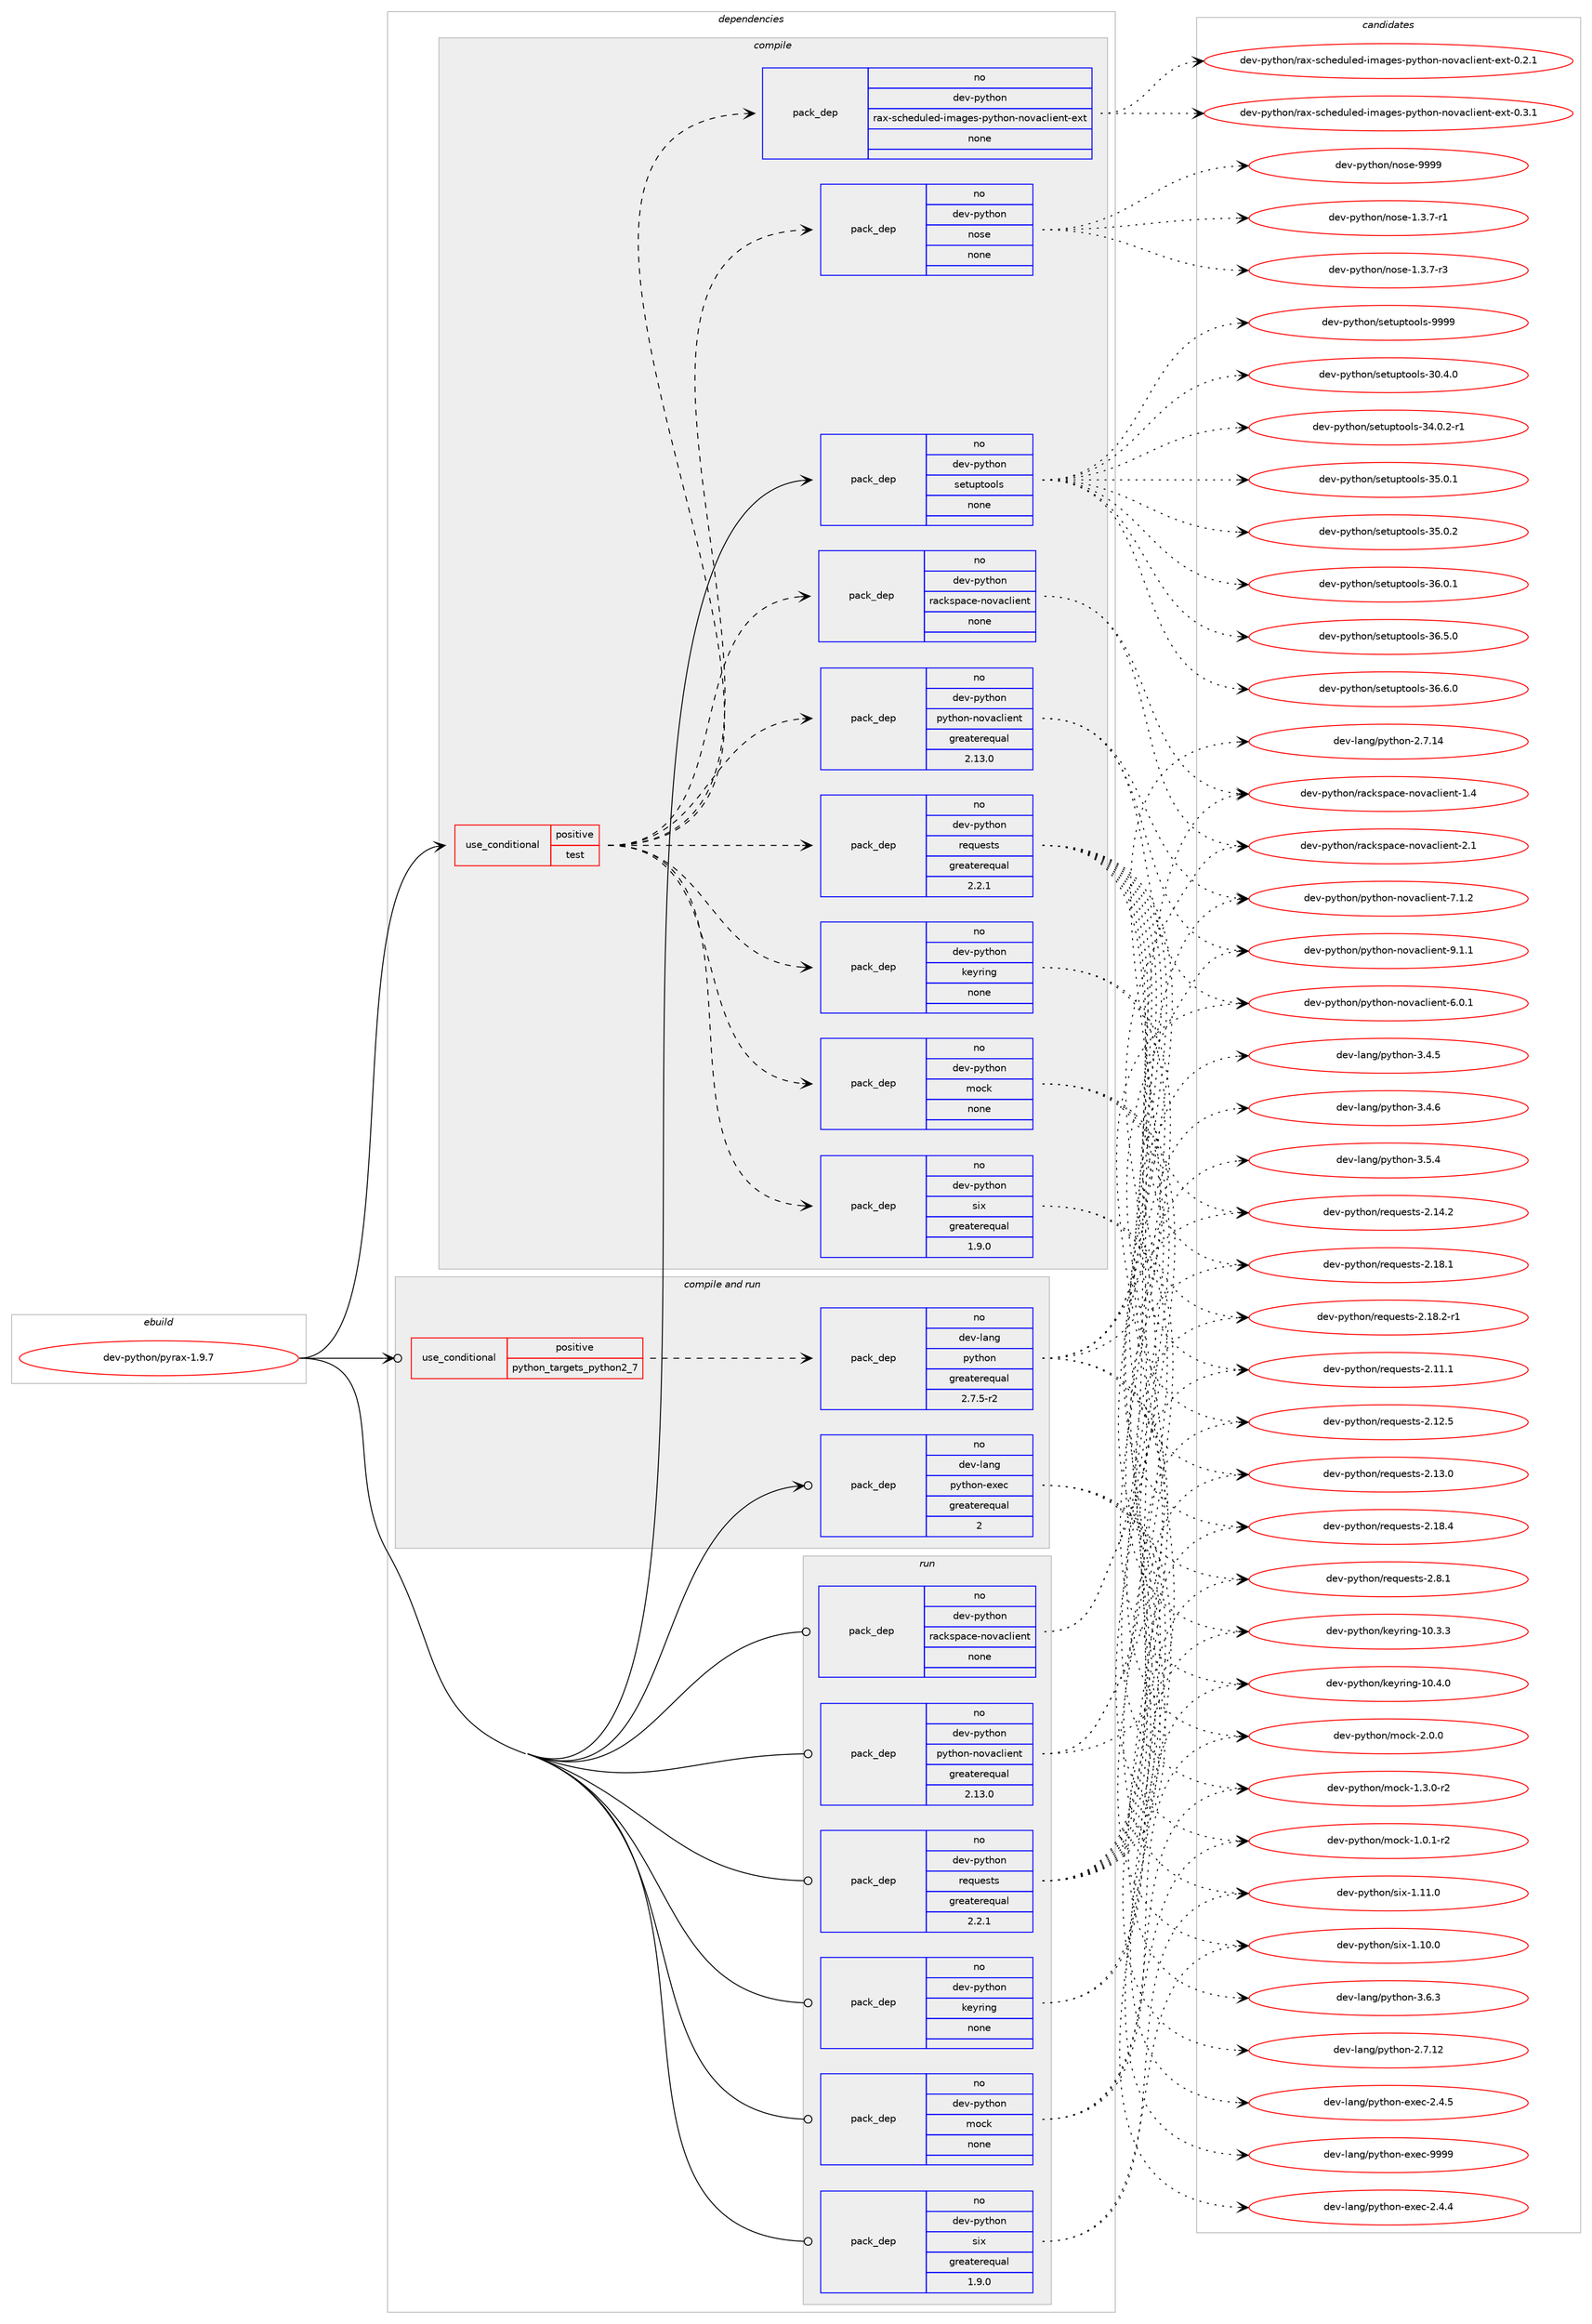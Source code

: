 digraph prolog {

# *************
# Graph options
# *************

newrank=true;
concentrate=true;
compound=true;
graph [rankdir=LR,fontname=Helvetica,fontsize=10,ranksep=1.5];#, ranksep=2.5, nodesep=0.2];
edge  [arrowhead=vee];
node  [fontname=Helvetica,fontsize=10];

# **********
# The ebuild
# **********

subgraph cluster_leftcol {
color=gray;
rank=same;
label=<<i>ebuild</i>>;
id [label="dev-python/pyrax-1.9.7", color=red, width=4, href="../dev-python/pyrax-1.9.7.svg"];
}

# ****************
# The dependencies
# ****************

subgraph cluster_midcol {
color=gray;
label=<<i>dependencies</i>>;
subgraph cluster_compile {
fillcolor="#eeeeee";
style=filled;
label=<<i>compile</i>>;
subgraph cond39183 {
dependency178725 [label=<<TABLE BORDER="0" CELLBORDER="1" CELLSPACING="0" CELLPADDING="4"><TR><TD ROWSPAN="3" CELLPADDING="10">use_conditional</TD></TR><TR><TD>positive</TD></TR><TR><TD>test</TD></TR></TABLE>>, shape=none, color=red];
subgraph pack135611 {
dependency178726 [label=<<TABLE BORDER="0" CELLBORDER="1" CELLSPACING="0" CELLPADDING="4" WIDTH="220"><TR><TD ROWSPAN="6" CELLPADDING="30">pack_dep</TD></TR><TR><TD WIDTH="110">no</TD></TR><TR><TD>dev-python</TD></TR><TR><TD>keyring</TD></TR><TR><TD>none</TD></TR><TR><TD></TD></TR></TABLE>>, shape=none, color=blue];
}
dependency178725:e -> dependency178726:w [weight=20,style="dashed",arrowhead="vee"];
subgraph pack135612 {
dependency178727 [label=<<TABLE BORDER="0" CELLBORDER="1" CELLSPACING="0" CELLPADDING="4" WIDTH="220"><TR><TD ROWSPAN="6" CELLPADDING="30">pack_dep</TD></TR><TR><TD WIDTH="110">no</TD></TR><TR><TD>dev-python</TD></TR><TR><TD>mock</TD></TR><TR><TD>none</TD></TR><TR><TD></TD></TR></TABLE>>, shape=none, color=blue];
}
dependency178725:e -> dependency178727:w [weight=20,style="dashed",arrowhead="vee"];
subgraph pack135613 {
dependency178728 [label=<<TABLE BORDER="0" CELLBORDER="1" CELLSPACING="0" CELLPADDING="4" WIDTH="220"><TR><TD ROWSPAN="6" CELLPADDING="30">pack_dep</TD></TR><TR><TD WIDTH="110">no</TD></TR><TR><TD>dev-python</TD></TR><TR><TD>python-novaclient</TD></TR><TR><TD>greaterequal</TD></TR><TR><TD>2.13.0</TD></TR></TABLE>>, shape=none, color=blue];
}
dependency178725:e -> dependency178728:w [weight=20,style="dashed",arrowhead="vee"];
subgraph pack135614 {
dependency178729 [label=<<TABLE BORDER="0" CELLBORDER="1" CELLSPACING="0" CELLPADDING="4" WIDTH="220"><TR><TD ROWSPAN="6" CELLPADDING="30">pack_dep</TD></TR><TR><TD WIDTH="110">no</TD></TR><TR><TD>dev-python</TD></TR><TR><TD>rackspace-novaclient</TD></TR><TR><TD>none</TD></TR><TR><TD></TD></TR></TABLE>>, shape=none, color=blue];
}
dependency178725:e -> dependency178729:w [weight=20,style="dashed",arrowhead="vee"];
subgraph pack135615 {
dependency178730 [label=<<TABLE BORDER="0" CELLBORDER="1" CELLSPACING="0" CELLPADDING="4" WIDTH="220"><TR><TD ROWSPAN="6" CELLPADDING="30">pack_dep</TD></TR><TR><TD WIDTH="110">no</TD></TR><TR><TD>dev-python</TD></TR><TR><TD>requests</TD></TR><TR><TD>greaterequal</TD></TR><TR><TD>2.2.1</TD></TR></TABLE>>, shape=none, color=blue];
}
dependency178725:e -> dependency178730:w [weight=20,style="dashed",arrowhead="vee"];
subgraph pack135616 {
dependency178731 [label=<<TABLE BORDER="0" CELLBORDER="1" CELLSPACING="0" CELLPADDING="4" WIDTH="220"><TR><TD ROWSPAN="6" CELLPADDING="30">pack_dep</TD></TR><TR><TD WIDTH="110">no</TD></TR><TR><TD>dev-python</TD></TR><TR><TD>six</TD></TR><TR><TD>greaterequal</TD></TR><TR><TD>1.9.0</TD></TR></TABLE>>, shape=none, color=blue];
}
dependency178725:e -> dependency178731:w [weight=20,style="dashed",arrowhead="vee"];
subgraph pack135617 {
dependency178732 [label=<<TABLE BORDER="0" CELLBORDER="1" CELLSPACING="0" CELLPADDING="4" WIDTH="220"><TR><TD ROWSPAN="6" CELLPADDING="30">pack_dep</TD></TR><TR><TD WIDTH="110">no</TD></TR><TR><TD>dev-python</TD></TR><TR><TD>nose</TD></TR><TR><TD>none</TD></TR><TR><TD></TD></TR></TABLE>>, shape=none, color=blue];
}
dependency178725:e -> dependency178732:w [weight=20,style="dashed",arrowhead="vee"];
subgraph pack135618 {
dependency178733 [label=<<TABLE BORDER="0" CELLBORDER="1" CELLSPACING="0" CELLPADDING="4" WIDTH="220"><TR><TD ROWSPAN="6" CELLPADDING="30">pack_dep</TD></TR><TR><TD WIDTH="110">no</TD></TR><TR><TD>dev-python</TD></TR><TR><TD>rax-scheduled-images-python-novaclient-ext</TD></TR><TR><TD>none</TD></TR><TR><TD></TD></TR></TABLE>>, shape=none, color=blue];
}
dependency178725:e -> dependency178733:w [weight=20,style="dashed",arrowhead="vee"];
}
id:e -> dependency178725:w [weight=20,style="solid",arrowhead="vee"];
subgraph pack135619 {
dependency178734 [label=<<TABLE BORDER="0" CELLBORDER="1" CELLSPACING="0" CELLPADDING="4" WIDTH="220"><TR><TD ROWSPAN="6" CELLPADDING="30">pack_dep</TD></TR><TR><TD WIDTH="110">no</TD></TR><TR><TD>dev-python</TD></TR><TR><TD>setuptools</TD></TR><TR><TD>none</TD></TR><TR><TD></TD></TR></TABLE>>, shape=none, color=blue];
}
id:e -> dependency178734:w [weight=20,style="solid",arrowhead="vee"];
}
subgraph cluster_compileandrun {
fillcolor="#eeeeee";
style=filled;
label=<<i>compile and run</i>>;
subgraph cond39184 {
dependency178735 [label=<<TABLE BORDER="0" CELLBORDER="1" CELLSPACING="0" CELLPADDING="4"><TR><TD ROWSPAN="3" CELLPADDING="10">use_conditional</TD></TR><TR><TD>positive</TD></TR><TR><TD>python_targets_python2_7</TD></TR></TABLE>>, shape=none, color=red];
subgraph pack135620 {
dependency178736 [label=<<TABLE BORDER="0" CELLBORDER="1" CELLSPACING="0" CELLPADDING="4" WIDTH="220"><TR><TD ROWSPAN="6" CELLPADDING="30">pack_dep</TD></TR><TR><TD WIDTH="110">no</TD></TR><TR><TD>dev-lang</TD></TR><TR><TD>python</TD></TR><TR><TD>greaterequal</TD></TR><TR><TD>2.7.5-r2</TD></TR></TABLE>>, shape=none, color=blue];
}
dependency178735:e -> dependency178736:w [weight=20,style="dashed",arrowhead="vee"];
}
id:e -> dependency178735:w [weight=20,style="solid",arrowhead="odotvee"];
subgraph pack135621 {
dependency178737 [label=<<TABLE BORDER="0" CELLBORDER="1" CELLSPACING="0" CELLPADDING="4" WIDTH="220"><TR><TD ROWSPAN="6" CELLPADDING="30">pack_dep</TD></TR><TR><TD WIDTH="110">no</TD></TR><TR><TD>dev-lang</TD></TR><TR><TD>python-exec</TD></TR><TR><TD>greaterequal</TD></TR><TR><TD>2</TD></TR></TABLE>>, shape=none, color=blue];
}
id:e -> dependency178737:w [weight=20,style="solid",arrowhead="odotvee"];
}
subgraph cluster_run {
fillcolor="#eeeeee";
style=filled;
label=<<i>run</i>>;
subgraph pack135622 {
dependency178738 [label=<<TABLE BORDER="0" CELLBORDER="1" CELLSPACING="0" CELLPADDING="4" WIDTH="220"><TR><TD ROWSPAN="6" CELLPADDING="30">pack_dep</TD></TR><TR><TD WIDTH="110">no</TD></TR><TR><TD>dev-python</TD></TR><TR><TD>keyring</TD></TR><TR><TD>none</TD></TR><TR><TD></TD></TR></TABLE>>, shape=none, color=blue];
}
id:e -> dependency178738:w [weight=20,style="solid",arrowhead="odot"];
subgraph pack135623 {
dependency178739 [label=<<TABLE BORDER="0" CELLBORDER="1" CELLSPACING="0" CELLPADDING="4" WIDTH="220"><TR><TD ROWSPAN="6" CELLPADDING="30">pack_dep</TD></TR><TR><TD WIDTH="110">no</TD></TR><TR><TD>dev-python</TD></TR><TR><TD>mock</TD></TR><TR><TD>none</TD></TR><TR><TD></TD></TR></TABLE>>, shape=none, color=blue];
}
id:e -> dependency178739:w [weight=20,style="solid",arrowhead="odot"];
subgraph pack135624 {
dependency178740 [label=<<TABLE BORDER="0" CELLBORDER="1" CELLSPACING="0" CELLPADDING="4" WIDTH="220"><TR><TD ROWSPAN="6" CELLPADDING="30">pack_dep</TD></TR><TR><TD WIDTH="110">no</TD></TR><TR><TD>dev-python</TD></TR><TR><TD>python-novaclient</TD></TR><TR><TD>greaterequal</TD></TR><TR><TD>2.13.0</TD></TR></TABLE>>, shape=none, color=blue];
}
id:e -> dependency178740:w [weight=20,style="solid",arrowhead="odot"];
subgraph pack135625 {
dependency178741 [label=<<TABLE BORDER="0" CELLBORDER="1" CELLSPACING="0" CELLPADDING="4" WIDTH="220"><TR><TD ROWSPAN="6" CELLPADDING="30">pack_dep</TD></TR><TR><TD WIDTH="110">no</TD></TR><TR><TD>dev-python</TD></TR><TR><TD>rackspace-novaclient</TD></TR><TR><TD>none</TD></TR><TR><TD></TD></TR></TABLE>>, shape=none, color=blue];
}
id:e -> dependency178741:w [weight=20,style="solid",arrowhead="odot"];
subgraph pack135626 {
dependency178742 [label=<<TABLE BORDER="0" CELLBORDER="1" CELLSPACING="0" CELLPADDING="4" WIDTH="220"><TR><TD ROWSPAN="6" CELLPADDING="30">pack_dep</TD></TR><TR><TD WIDTH="110">no</TD></TR><TR><TD>dev-python</TD></TR><TR><TD>requests</TD></TR><TR><TD>greaterequal</TD></TR><TR><TD>2.2.1</TD></TR></TABLE>>, shape=none, color=blue];
}
id:e -> dependency178742:w [weight=20,style="solid",arrowhead="odot"];
subgraph pack135627 {
dependency178743 [label=<<TABLE BORDER="0" CELLBORDER="1" CELLSPACING="0" CELLPADDING="4" WIDTH="220"><TR><TD ROWSPAN="6" CELLPADDING="30">pack_dep</TD></TR><TR><TD WIDTH="110">no</TD></TR><TR><TD>dev-python</TD></TR><TR><TD>six</TD></TR><TR><TD>greaterequal</TD></TR><TR><TD>1.9.0</TD></TR></TABLE>>, shape=none, color=blue];
}
id:e -> dependency178743:w [weight=20,style="solid",arrowhead="odot"];
}
}

# **************
# The candidates
# **************

subgraph cluster_choices {
rank=same;
color=gray;
label=<<i>candidates</i>>;

subgraph choice135611 {
color=black;
nodesep=1;
choice100101118451121211161041111104710710112111410511010345494846514651 [label="dev-python/keyring-10.3.3", color=red, width=4,href="../dev-python/keyring-10.3.3.svg"];
choice100101118451121211161041111104710710112111410511010345494846524648 [label="dev-python/keyring-10.4.0", color=red, width=4,href="../dev-python/keyring-10.4.0.svg"];
dependency178726:e -> choice100101118451121211161041111104710710112111410511010345494846514651:w [style=dotted,weight="100"];
dependency178726:e -> choice100101118451121211161041111104710710112111410511010345494846524648:w [style=dotted,weight="100"];
}
subgraph choice135612 {
color=black;
nodesep=1;
choice1001011184511212111610411111047109111991074549464846494511450 [label="dev-python/mock-1.0.1-r2", color=red, width=4,href="../dev-python/mock-1.0.1-r2.svg"];
choice1001011184511212111610411111047109111991074549465146484511450 [label="dev-python/mock-1.3.0-r2", color=red, width=4,href="../dev-python/mock-1.3.0-r2.svg"];
choice100101118451121211161041111104710911199107455046484648 [label="dev-python/mock-2.0.0", color=red, width=4,href="../dev-python/mock-2.0.0.svg"];
dependency178727:e -> choice1001011184511212111610411111047109111991074549464846494511450:w [style=dotted,weight="100"];
dependency178727:e -> choice1001011184511212111610411111047109111991074549465146484511450:w [style=dotted,weight="100"];
dependency178727:e -> choice100101118451121211161041111104710911199107455046484648:w [style=dotted,weight="100"];
}
subgraph choice135613 {
color=black;
nodesep=1;
choice1001011184511212111610411111047112121116104111110451101111189799108105101110116455446484649 [label="dev-python/python-novaclient-6.0.1", color=red, width=4,href="../dev-python/python-novaclient-6.0.1.svg"];
choice1001011184511212111610411111047112121116104111110451101111189799108105101110116455546494650 [label="dev-python/python-novaclient-7.1.2", color=red, width=4,href="../dev-python/python-novaclient-7.1.2.svg"];
choice1001011184511212111610411111047112121116104111110451101111189799108105101110116455746494649 [label="dev-python/python-novaclient-9.1.1", color=red, width=4,href="../dev-python/python-novaclient-9.1.1.svg"];
dependency178728:e -> choice1001011184511212111610411111047112121116104111110451101111189799108105101110116455446484649:w [style=dotted,weight="100"];
dependency178728:e -> choice1001011184511212111610411111047112121116104111110451101111189799108105101110116455546494650:w [style=dotted,weight="100"];
dependency178728:e -> choice1001011184511212111610411111047112121116104111110451101111189799108105101110116455746494649:w [style=dotted,weight="100"];
}
subgraph choice135614 {
color=black;
nodesep=1;
choice10010111845112121116104111110471149799107115112979910145110111118979910810510111011645494652 [label="dev-python/rackspace-novaclient-1.4", color=red, width=4,href="../dev-python/rackspace-novaclient-1.4.svg"];
choice10010111845112121116104111110471149799107115112979910145110111118979910810510111011645504649 [label="dev-python/rackspace-novaclient-2.1", color=red, width=4,href="../dev-python/rackspace-novaclient-2.1.svg"];
dependency178729:e -> choice10010111845112121116104111110471149799107115112979910145110111118979910810510111011645494652:w [style=dotted,weight="100"];
dependency178729:e -> choice10010111845112121116104111110471149799107115112979910145110111118979910810510111011645504649:w [style=dotted,weight="100"];
}
subgraph choice135615 {
color=black;
nodesep=1;
choice100101118451121211161041111104711410111311710111511611545504649494649 [label="dev-python/requests-2.11.1", color=red, width=4,href="../dev-python/requests-2.11.1.svg"];
choice100101118451121211161041111104711410111311710111511611545504649504653 [label="dev-python/requests-2.12.5", color=red, width=4,href="../dev-python/requests-2.12.5.svg"];
choice100101118451121211161041111104711410111311710111511611545504649514648 [label="dev-python/requests-2.13.0", color=red, width=4,href="../dev-python/requests-2.13.0.svg"];
choice100101118451121211161041111104711410111311710111511611545504649524650 [label="dev-python/requests-2.14.2", color=red, width=4,href="../dev-python/requests-2.14.2.svg"];
choice100101118451121211161041111104711410111311710111511611545504649564649 [label="dev-python/requests-2.18.1", color=red, width=4,href="../dev-python/requests-2.18.1.svg"];
choice1001011184511212111610411111047114101113117101115116115455046495646504511449 [label="dev-python/requests-2.18.2-r1", color=red, width=4,href="../dev-python/requests-2.18.2-r1.svg"];
choice100101118451121211161041111104711410111311710111511611545504649564652 [label="dev-python/requests-2.18.4", color=red, width=4,href="../dev-python/requests-2.18.4.svg"];
choice1001011184511212111610411111047114101113117101115116115455046564649 [label="dev-python/requests-2.8.1", color=red, width=4,href="../dev-python/requests-2.8.1.svg"];
dependency178730:e -> choice100101118451121211161041111104711410111311710111511611545504649494649:w [style=dotted,weight="100"];
dependency178730:e -> choice100101118451121211161041111104711410111311710111511611545504649504653:w [style=dotted,weight="100"];
dependency178730:e -> choice100101118451121211161041111104711410111311710111511611545504649514648:w [style=dotted,weight="100"];
dependency178730:e -> choice100101118451121211161041111104711410111311710111511611545504649524650:w [style=dotted,weight="100"];
dependency178730:e -> choice100101118451121211161041111104711410111311710111511611545504649564649:w [style=dotted,weight="100"];
dependency178730:e -> choice1001011184511212111610411111047114101113117101115116115455046495646504511449:w [style=dotted,weight="100"];
dependency178730:e -> choice100101118451121211161041111104711410111311710111511611545504649564652:w [style=dotted,weight="100"];
dependency178730:e -> choice1001011184511212111610411111047114101113117101115116115455046564649:w [style=dotted,weight="100"];
}
subgraph choice135616 {
color=black;
nodesep=1;
choice100101118451121211161041111104711510512045494649484648 [label="dev-python/six-1.10.0", color=red, width=4,href="../dev-python/six-1.10.0.svg"];
choice100101118451121211161041111104711510512045494649494648 [label="dev-python/six-1.11.0", color=red, width=4,href="../dev-python/six-1.11.0.svg"];
dependency178731:e -> choice100101118451121211161041111104711510512045494649484648:w [style=dotted,weight="100"];
dependency178731:e -> choice100101118451121211161041111104711510512045494649494648:w [style=dotted,weight="100"];
}
subgraph choice135617 {
color=black;
nodesep=1;
choice10010111845112121116104111110471101111151014549465146554511449 [label="dev-python/nose-1.3.7-r1", color=red, width=4,href="../dev-python/nose-1.3.7-r1.svg"];
choice10010111845112121116104111110471101111151014549465146554511451 [label="dev-python/nose-1.3.7-r3", color=red, width=4,href="../dev-python/nose-1.3.7-r3.svg"];
choice10010111845112121116104111110471101111151014557575757 [label="dev-python/nose-9999", color=red, width=4,href="../dev-python/nose-9999.svg"];
dependency178732:e -> choice10010111845112121116104111110471101111151014549465146554511449:w [style=dotted,weight="100"];
dependency178732:e -> choice10010111845112121116104111110471101111151014549465146554511451:w [style=dotted,weight="100"];
dependency178732:e -> choice10010111845112121116104111110471101111151014557575757:w [style=dotted,weight="100"];
}
subgraph choice135618 {
color=black;
nodesep=1;
choice100101118451121211161041111104711497120451159910410110011710810110045105109971031011154511212111610411111045110111118979910810510111011645101120116454846504649 [label="dev-python/rax-scheduled-images-python-novaclient-ext-0.2.1", color=red, width=4,href="../dev-python/rax-scheduled-images-python-novaclient-ext-0.2.1.svg"];
choice100101118451121211161041111104711497120451159910410110011710810110045105109971031011154511212111610411111045110111118979910810510111011645101120116454846514649 [label="dev-python/rax-scheduled-images-python-novaclient-ext-0.3.1", color=red, width=4,href="../dev-python/rax-scheduled-images-python-novaclient-ext-0.3.1.svg"];
dependency178733:e -> choice100101118451121211161041111104711497120451159910410110011710810110045105109971031011154511212111610411111045110111118979910810510111011645101120116454846504649:w [style=dotted,weight="100"];
dependency178733:e -> choice100101118451121211161041111104711497120451159910410110011710810110045105109971031011154511212111610411111045110111118979910810510111011645101120116454846514649:w [style=dotted,weight="100"];
}
subgraph choice135619 {
color=black;
nodesep=1;
choice100101118451121211161041111104711510111611711211611111110811545514846524648 [label="dev-python/setuptools-30.4.0", color=red, width=4,href="../dev-python/setuptools-30.4.0.svg"];
choice1001011184511212111610411111047115101116117112116111111108115455152464846504511449 [label="dev-python/setuptools-34.0.2-r1", color=red, width=4,href="../dev-python/setuptools-34.0.2-r1.svg"];
choice100101118451121211161041111104711510111611711211611111110811545515346484649 [label="dev-python/setuptools-35.0.1", color=red, width=4,href="../dev-python/setuptools-35.0.1.svg"];
choice100101118451121211161041111104711510111611711211611111110811545515346484650 [label="dev-python/setuptools-35.0.2", color=red, width=4,href="../dev-python/setuptools-35.0.2.svg"];
choice100101118451121211161041111104711510111611711211611111110811545515446484649 [label="dev-python/setuptools-36.0.1", color=red, width=4,href="../dev-python/setuptools-36.0.1.svg"];
choice100101118451121211161041111104711510111611711211611111110811545515446534648 [label="dev-python/setuptools-36.5.0", color=red, width=4,href="../dev-python/setuptools-36.5.0.svg"];
choice100101118451121211161041111104711510111611711211611111110811545515446544648 [label="dev-python/setuptools-36.6.0", color=red, width=4,href="../dev-python/setuptools-36.6.0.svg"];
choice10010111845112121116104111110471151011161171121161111111081154557575757 [label="dev-python/setuptools-9999", color=red, width=4,href="../dev-python/setuptools-9999.svg"];
dependency178734:e -> choice100101118451121211161041111104711510111611711211611111110811545514846524648:w [style=dotted,weight="100"];
dependency178734:e -> choice1001011184511212111610411111047115101116117112116111111108115455152464846504511449:w [style=dotted,weight="100"];
dependency178734:e -> choice100101118451121211161041111104711510111611711211611111110811545515346484649:w [style=dotted,weight="100"];
dependency178734:e -> choice100101118451121211161041111104711510111611711211611111110811545515346484650:w [style=dotted,weight="100"];
dependency178734:e -> choice100101118451121211161041111104711510111611711211611111110811545515446484649:w [style=dotted,weight="100"];
dependency178734:e -> choice100101118451121211161041111104711510111611711211611111110811545515446534648:w [style=dotted,weight="100"];
dependency178734:e -> choice100101118451121211161041111104711510111611711211611111110811545515446544648:w [style=dotted,weight="100"];
dependency178734:e -> choice10010111845112121116104111110471151011161171121161111111081154557575757:w [style=dotted,weight="100"];
}
subgraph choice135620 {
color=black;
nodesep=1;
choice10010111845108971101034711212111610411111045504655464950 [label="dev-lang/python-2.7.12", color=red, width=4,href="../dev-lang/python-2.7.12.svg"];
choice10010111845108971101034711212111610411111045504655464952 [label="dev-lang/python-2.7.14", color=red, width=4,href="../dev-lang/python-2.7.14.svg"];
choice100101118451089711010347112121116104111110455146524653 [label="dev-lang/python-3.4.5", color=red, width=4,href="../dev-lang/python-3.4.5.svg"];
choice100101118451089711010347112121116104111110455146524654 [label="dev-lang/python-3.4.6", color=red, width=4,href="../dev-lang/python-3.4.6.svg"];
choice100101118451089711010347112121116104111110455146534652 [label="dev-lang/python-3.5.4", color=red, width=4,href="../dev-lang/python-3.5.4.svg"];
choice100101118451089711010347112121116104111110455146544651 [label="dev-lang/python-3.6.3", color=red, width=4,href="../dev-lang/python-3.6.3.svg"];
dependency178736:e -> choice10010111845108971101034711212111610411111045504655464950:w [style=dotted,weight="100"];
dependency178736:e -> choice10010111845108971101034711212111610411111045504655464952:w [style=dotted,weight="100"];
dependency178736:e -> choice100101118451089711010347112121116104111110455146524653:w [style=dotted,weight="100"];
dependency178736:e -> choice100101118451089711010347112121116104111110455146524654:w [style=dotted,weight="100"];
dependency178736:e -> choice100101118451089711010347112121116104111110455146534652:w [style=dotted,weight="100"];
dependency178736:e -> choice100101118451089711010347112121116104111110455146544651:w [style=dotted,weight="100"];
}
subgraph choice135621 {
color=black;
nodesep=1;
choice1001011184510897110103471121211161041111104510112010199455046524652 [label="dev-lang/python-exec-2.4.4", color=red, width=4,href="../dev-lang/python-exec-2.4.4.svg"];
choice1001011184510897110103471121211161041111104510112010199455046524653 [label="dev-lang/python-exec-2.4.5", color=red, width=4,href="../dev-lang/python-exec-2.4.5.svg"];
choice10010111845108971101034711212111610411111045101120101994557575757 [label="dev-lang/python-exec-9999", color=red, width=4,href="../dev-lang/python-exec-9999.svg"];
dependency178737:e -> choice1001011184510897110103471121211161041111104510112010199455046524652:w [style=dotted,weight="100"];
dependency178737:e -> choice1001011184510897110103471121211161041111104510112010199455046524653:w [style=dotted,weight="100"];
dependency178737:e -> choice10010111845108971101034711212111610411111045101120101994557575757:w [style=dotted,weight="100"];
}
subgraph choice135622 {
color=black;
nodesep=1;
choice100101118451121211161041111104710710112111410511010345494846514651 [label="dev-python/keyring-10.3.3", color=red, width=4,href="../dev-python/keyring-10.3.3.svg"];
choice100101118451121211161041111104710710112111410511010345494846524648 [label="dev-python/keyring-10.4.0", color=red, width=4,href="../dev-python/keyring-10.4.0.svg"];
dependency178738:e -> choice100101118451121211161041111104710710112111410511010345494846514651:w [style=dotted,weight="100"];
dependency178738:e -> choice100101118451121211161041111104710710112111410511010345494846524648:w [style=dotted,weight="100"];
}
subgraph choice135623 {
color=black;
nodesep=1;
choice1001011184511212111610411111047109111991074549464846494511450 [label="dev-python/mock-1.0.1-r2", color=red, width=4,href="../dev-python/mock-1.0.1-r2.svg"];
choice1001011184511212111610411111047109111991074549465146484511450 [label="dev-python/mock-1.3.0-r2", color=red, width=4,href="../dev-python/mock-1.3.0-r2.svg"];
choice100101118451121211161041111104710911199107455046484648 [label="dev-python/mock-2.0.0", color=red, width=4,href="../dev-python/mock-2.0.0.svg"];
dependency178739:e -> choice1001011184511212111610411111047109111991074549464846494511450:w [style=dotted,weight="100"];
dependency178739:e -> choice1001011184511212111610411111047109111991074549465146484511450:w [style=dotted,weight="100"];
dependency178739:e -> choice100101118451121211161041111104710911199107455046484648:w [style=dotted,weight="100"];
}
subgraph choice135624 {
color=black;
nodesep=1;
choice1001011184511212111610411111047112121116104111110451101111189799108105101110116455446484649 [label="dev-python/python-novaclient-6.0.1", color=red, width=4,href="../dev-python/python-novaclient-6.0.1.svg"];
choice1001011184511212111610411111047112121116104111110451101111189799108105101110116455546494650 [label="dev-python/python-novaclient-7.1.2", color=red, width=4,href="../dev-python/python-novaclient-7.1.2.svg"];
choice1001011184511212111610411111047112121116104111110451101111189799108105101110116455746494649 [label="dev-python/python-novaclient-9.1.1", color=red, width=4,href="../dev-python/python-novaclient-9.1.1.svg"];
dependency178740:e -> choice1001011184511212111610411111047112121116104111110451101111189799108105101110116455446484649:w [style=dotted,weight="100"];
dependency178740:e -> choice1001011184511212111610411111047112121116104111110451101111189799108105101110116455546494650:w [style=dotted,weight="100"];
dependency178740:e -> choice1001011184511212111610411111047112121116104111110451101111189799108105101110116455746494649:w [style=dotted,weight="100"];
}
subgraph choice135625 {
color=black;
nodesep=1;
choice10010111845112121116104111110471149799107115112979910145110111118979910810510111011645494652 [label="dev-python/rackspace-novaclient-1.4", color=red, width=4,href="../dev-python/rackspace-novaclient-1.4.svg"];
choice10010111845112121116104111110471149799107115112979910145110111118979910810510111011645504649 [label="dev-python/rackspace-novaclient-2.1", color=red, width=4,href="../dev-python/rackspace-novaclient-2.1.svg"];
dependency178741:e -> choice10010111845112121116104111110471149799107115112979910145110111118979910810510111011645494652:w [style=dotted,weight="100"];
dependency178741:e -> choice10010111845112121116104111110471149799107115112979910145110111118979910810510111011645504649:w [style=dotted,weight="100"];
}
subgraph choice135626 {
color=black;
nodesep=1;
choice100101118451121211161041111104711410111311710111511611545504649494649 [label="dev-python/requests-2.11.1", color=red, width=4,href="../dev-python/requests-2.11.1.svg"];
choice100101118451121211161041111104711410111311710111511611545504649504653 [label="dev-python/requests-2.12.5", color=red, width=4,href="../dev-python/requests-2.12.5.svg"];
choice100101118451121211161041111104711410111311710111511611545504649514648 [label="dev-python/requests-2.13.0", color=red, width=4,href="../dev-python/requests-2.13.0.svg"];
choice100101118451121211161041111104711410111311710111511611545504649524650 [label="dev-python/requests-2.14.2", color=red, width=4,href="../dev-python/requests-2.14.2.svg"];
choice100101118451121211161041111104711410111311710111511611545504649564649 [label="dev-python/requests-2.18.1", color=red, width=4,href="../dev-python/requests-2.18.1.svg"];
choice1001011184511212111610411111047114101113117101115116115455046495646504511449 [label="dev-python/requests-2.18.2-r1", color=red, width=4,href="../dev-python/requests-2.18.2-r1.svg"];
choice100101118451121211161041111104711410111311710111511611545504649564652 [label="dev-python/requests-2.18.4", color=red, width=4,href="../dev-python/requests-2.18.4.svg"];
choice1001011184511212111610411111047114101113117101115116115455046564649 [label="dev-python/requests-2.8.1", color=red, width=4,href="../dev-python/requests-2.8.1.svg"];
dependency178742:e -> choice100101118451121211161041111104711410111311710111511611545504649494649:w [style=dotted,weight="100"];
dependency178742:e -> choice100101118451121211161041111104711410111311710111511611545504649504653:w [style=dotted,weight="100"];
dependency178742:e -> choice100101118451121211161041111104711410111311710111511611545504649514648:w [style=dotted,weight="100"];
dependency178742:e -> choice100101118451121211161041111104711410111311710111511611545504649524650:w [style=dotted,weight="100"];
dependency178742:e -> choice100101118451121211161041111104711410111311710111511611545504649564649:w [style=dotted,weight="100"];
dependency178742:e -> choice1001011184511212111610411111047114101113117101115116115455046495646504511449:w [style=dotted,weight="100"];
dependency178742:e -> choice100101118451121211161041111104711410111311710111511611545504649564652:w [style=dotted,weight="100"];
dependency178742:e -> choice1001011184511212111610411111047114101113117101115116115455046564649:w [style=dotted,weight="100"];
}
subgraph choice135627 {
color=black;
nodesep=1;
choice100101118451121211161041111104711510512045494649484648 [label="dev-python/six-1.10.0", color=red, width=4,href="../dev-python/six-1.10.0.svg"];
choice100101118451121211161041111104711510512045494649494648 [label="dev-python/six-1.11.0", color=red, width=4,href="../dev-python/six-1.11.0.svg"];
dependency178743:e -> choice100101118451121211161041111104711510512045494649484648:w [style=dotted,weight="100"];
dependency178743:e -> choice100101118451121211161041111104711510512045494649494648:w [style=dotted,weight="100"];
}
}

}
